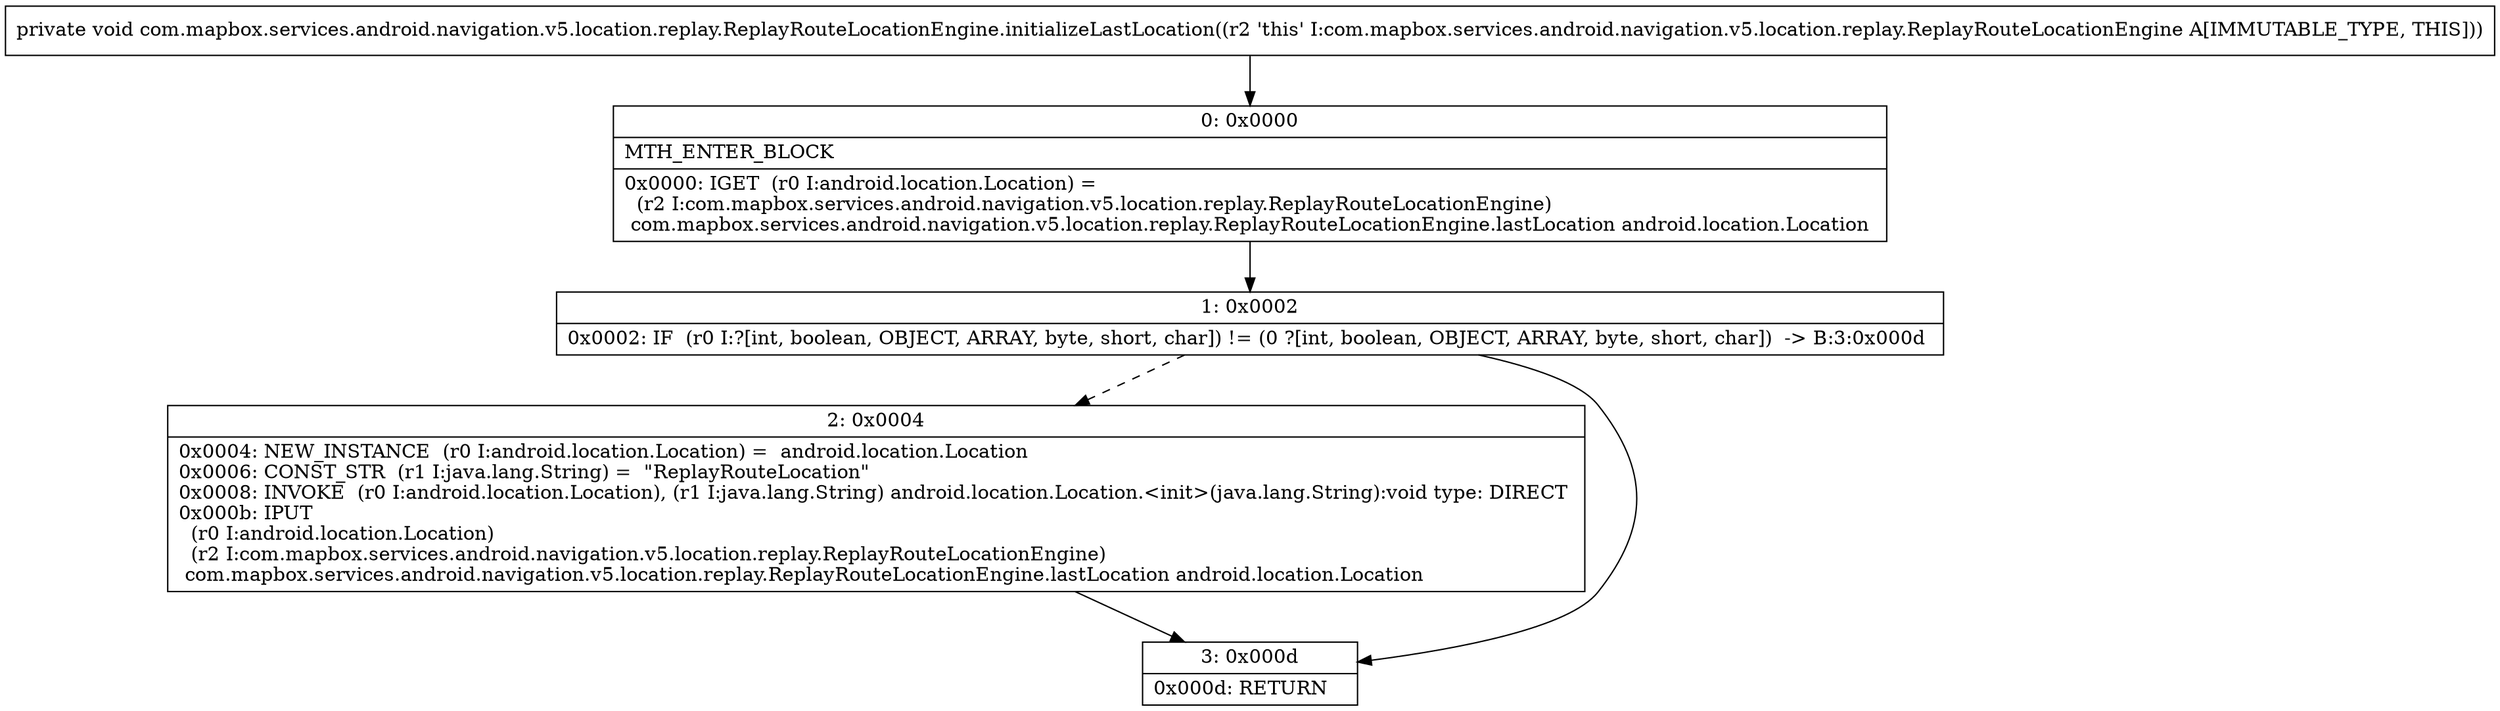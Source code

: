 digraph "CFG forcom.mapbox.services.android.navigation.v5.location.replay.ReplayRouteLocationEngine.initializeLastLocation()V" {
Node_0 [shape=record,label="{0\:\ 0x0000|MTH_ENTER_BLOCK\l|0x0000: IGET  (r0 I:android.location.Location) = \l  (r2 I:com.mapbox.services.android.navigation.v5.location.replay.ReplayRouteLocationEngine)\l com.mapbox.services.android.navigation.v5.location.replay.ReplayRouteLocationEngine.lastLocation android.location.Location \l}"];
Node_1 [shape=record,label="{1\:\ 0x0002|0x0002: IF  (r0 I:?[int, boolean, OBJECT, ARRAY, byte, short, char]) != (0 ?[int, boolean, OBJECT, ARRAY, byte, short, char])  \-\> B:3:0x000d \l}"];
Node_2 [shape=record,label="{2\:\ 0x0004|0x0004: NEW_INSTANCE  (r0 I:android.location.Location) =  android.location.Location \l0x0006: CONST_STR  (r1 I:java.lang.String) =  \"ReplayRouteLocation\" \l0x0008: INVOKE  (r0 I:android.location.Location), (r1 I:java.lang.String) android.location.Location.\<init\>(java.lang.String):void type: DIRECT \l0x000b: IPUT  \l  (r0 I:android.location.Location)\l  (r2 I:com.mapbox.services.android.navigation.v5.location.replay.ReplayRouteLocationEngine)\l com.mapbox.services.android.navigation.v5.location.replay.ReplayRouteLocationEngine.lastLocation android.location.Location \l}"];
Node_3 [shape=record,label="{3\:\ 0x000d|0x000d: RETURN   \l}"];
MethodNode[shape=record,label="{private void com.mapbox.services.android.navigation.v5.location.replay.ReplayRouteLocationEngine.initializeLastLocation((r2 'this' I:com.mapbox.services.android.navigation.v5.location.replay.ReplayRouteLocationEngine A[IMMUTABLE_TYPE, THIS])) }"];
MethodNode -> Node_0;
Node_0 -> Node_1;
Node_1 -> Node_2[style=dashed];
Node_1 -> Node_3;
Node_2 -> Node_3;
}

